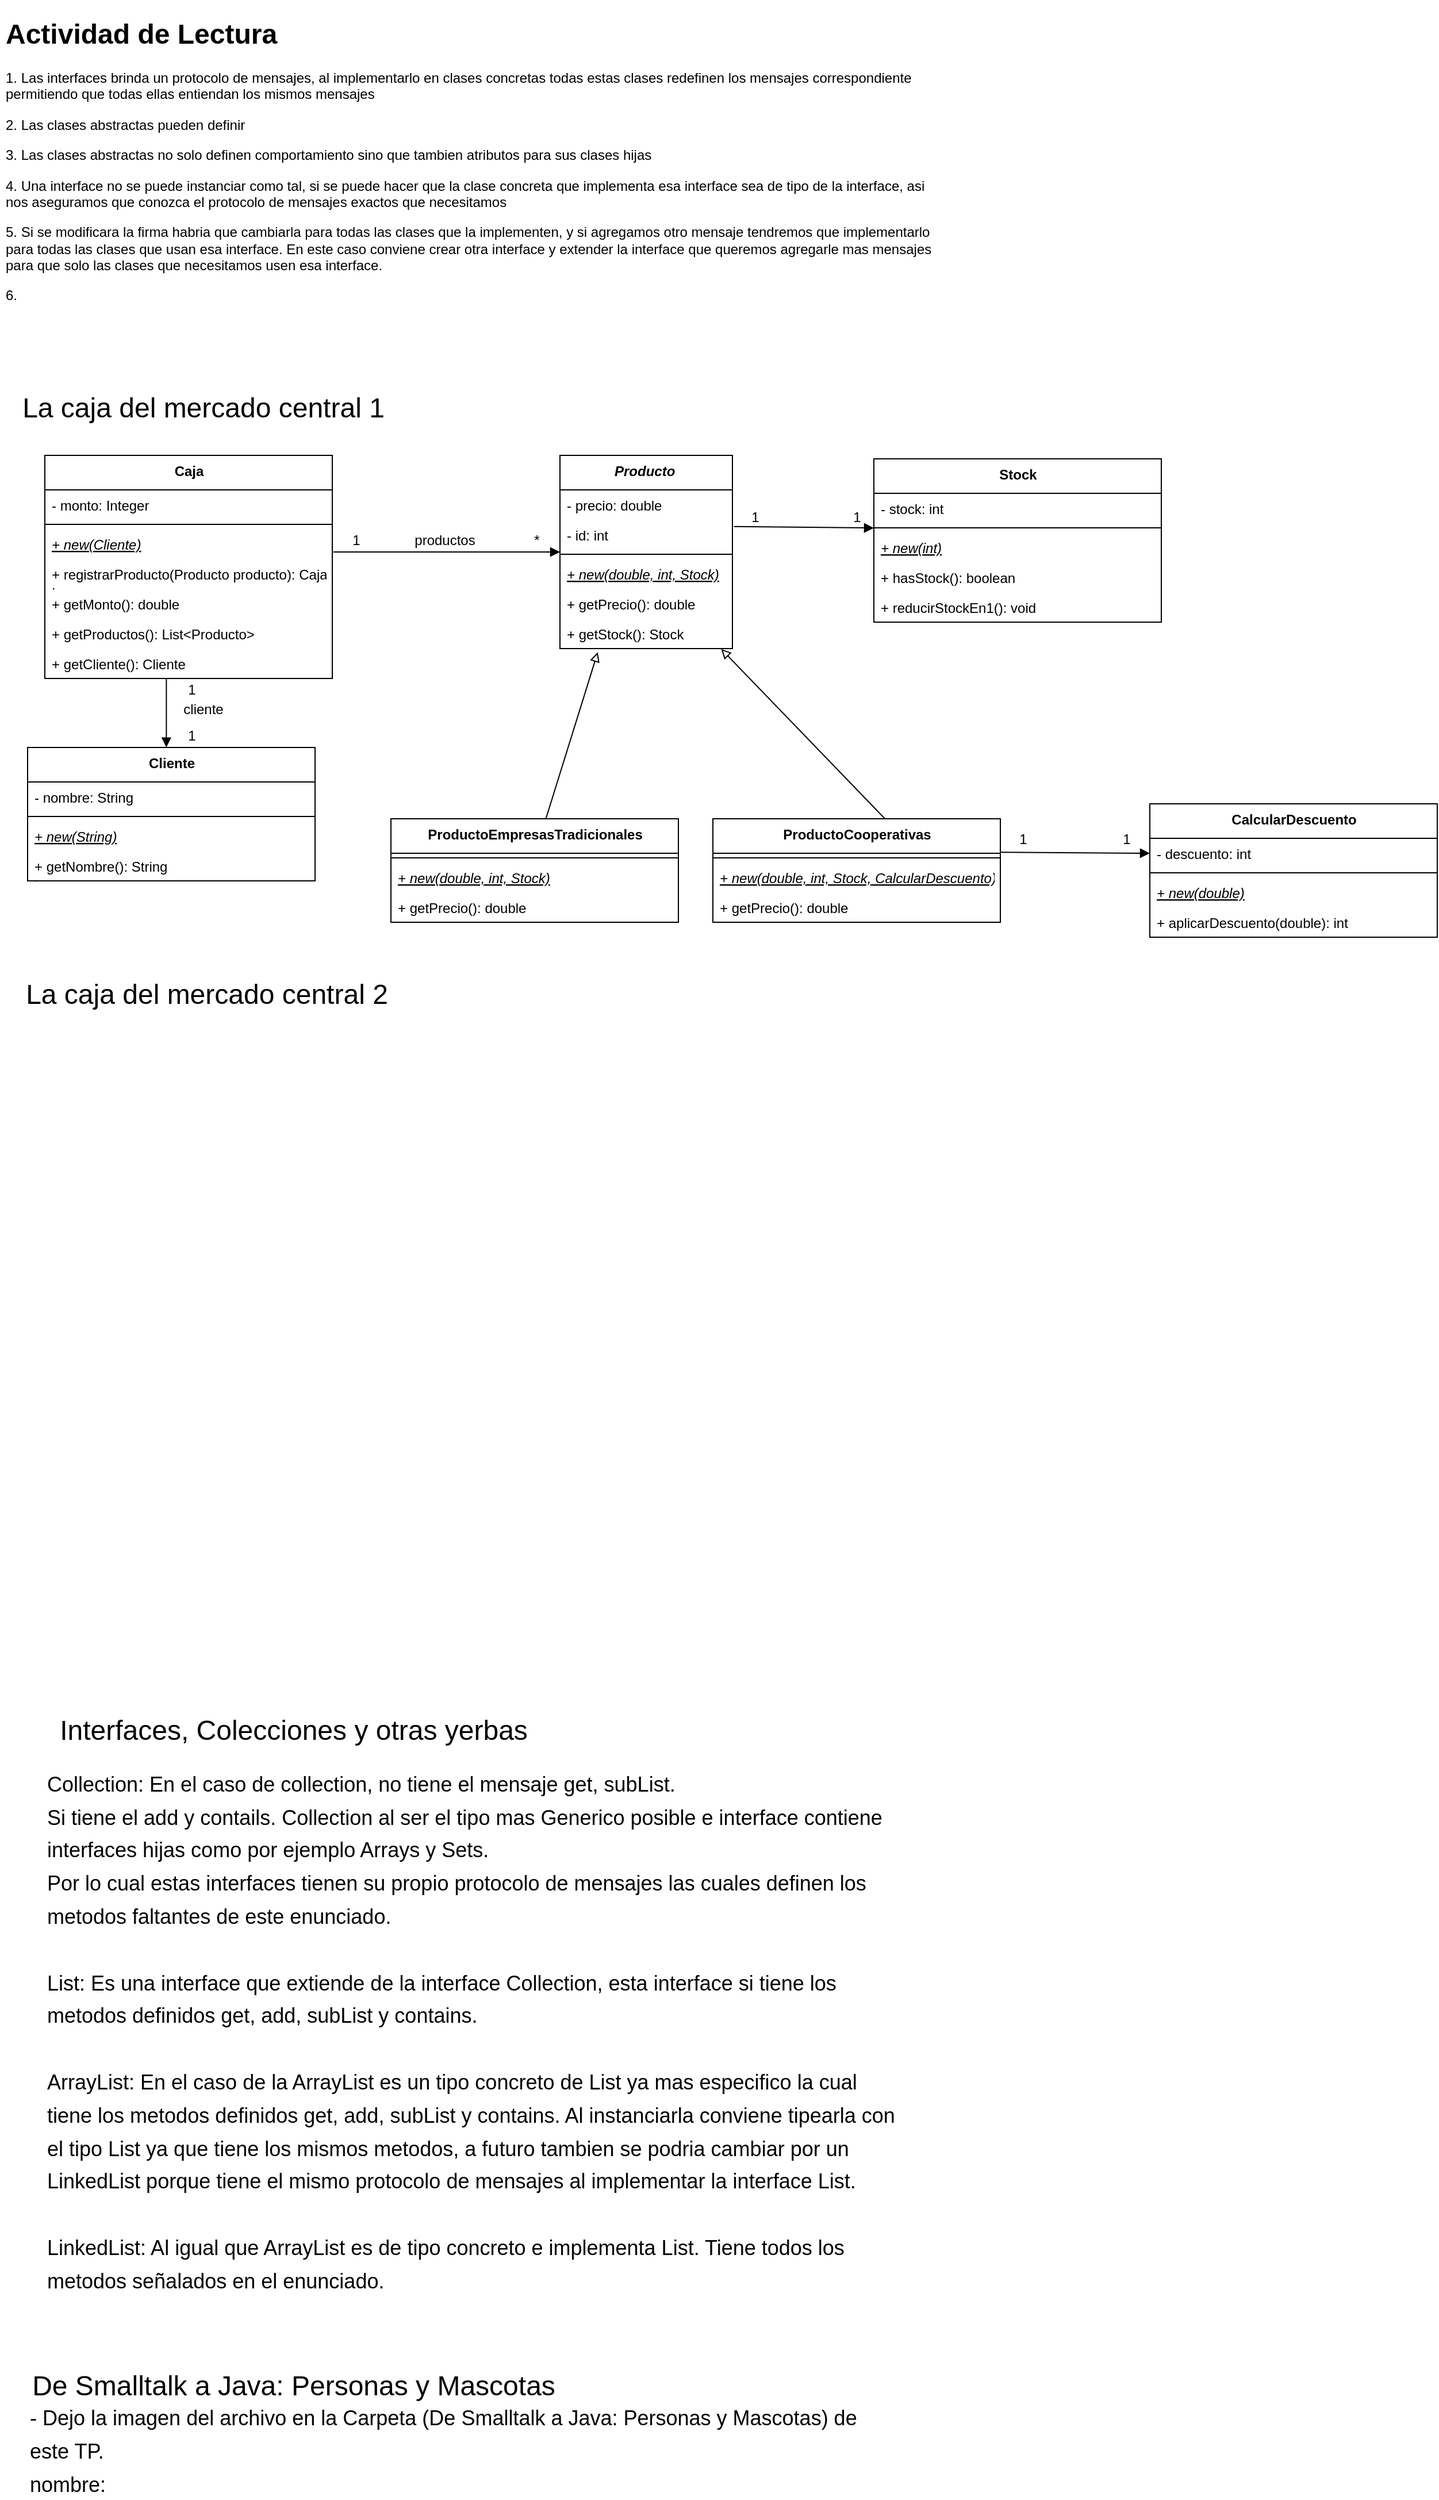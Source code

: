 <mxfile version="17.5.0" type="github">
  <diagram id="h2imKSvwqHgFwFgqD-qL" name="Page-1">
    <mxGraphModel dx="1924" dy="1019" grid="1" gridSize="10" guides="1" tooltips="1" connect="1" arrows="1" fold="1" page="1" pageScale="1" pageWidth="827" pageHeight="1169" math="0" shadow="0">
      <root>
        <mxCell id="0" />
        <mxCell id="1" parent="0" />
        <mxCell id="-CZiWa_femPdXsY6NKQu-2" value="&lt;h1&gt;Actividad de Lectura&lt;/h1&gt;&lt;p&gt;1. Las interfaces brinda un protocolo de mensajes, al implementarlo en clases concretas todas estas clases redefinen los mensajes correspondiente permitiendo que todas ellas entiendan los mismos mensajes&lt;/p&gt;&lt;p&gt;2. Las clases abstractas pueden definir&amp;nbsp;&lt;/p&gt;&lt;p&gt;3. Las clases abstractas no solo definen comportamiento sino que tambien atributos para sus clases hijas&lt;/p&gt;&lt;p&gt;4. Una interface no se puede instanciar como tal, si se puede hacer que la clase concreta que implementa esa interface sea de tipo de la interface, asi nos aseguramos que conozca el protocolo de mensajes exactos que necesitamos&lt;/p&gt;&lt;p&gt;5. Si se modificara la firma habria que cambiarla para todas las clases que la implementen, y si agregamos otro mensaje tendremos que implementarlo para todas las clases que usan esa interface. En este caso conviene crear otra interface y extender la interface que queremos agregarle mas mensajes para que solo las clases que necesitamos usen esa interface.&lt;/p&gt;&lt;p&gt;6.&lt;/p&gt;" style="text;html=1;strokeColor=none;fillColor=none;spacing=5;spacingTop=-20;whiteSpace=wrap;overflow=hidden;rounded=0;" parent="1" vertex="1">
          <mxGeometry y="10" width="820" height="320" as="geometry" />
        </mxCell>
        <mxCell id="-CZiWa_femPdXsY6NKQu-3" value="&lt;font style=&quot;font-size: 24px&quot;&gt;La caja del mercado central 1&lt;/font&gt;" style="text;html=1;strokeColor=none;fillColor=none;align=center;verticalAlign=middle;whiteSpace=wrap;rounded=0;" parent="1" vertex="1">
          <mxGeometry x="7" y="340" width="340" height="30" as="geometry" />
        </mxCell>
        <mxCell id="-CZiWa_femPdXsY6NKQu-32" style="edgeStyle=none;orthogonalLoop=1;jettySize=auto;html=1;exitX=1;exitY=1;exitDx=0;exitDy=0;endArrow=none;endFill=0;rounded=0;entryX=0.999;entryY=0.808;entryDx=0;entryDy=0;entryPerimeter=0;startArrow=block;startFill=1;" parent="1" source="-CZiWa_femPdXsY6NKQu-37" edge="1">
          <mxGeometry relative="1" as="geometry">
            <mxPoint x="289.997" y="479.998" as="targetPoint" />
            <mxPoint x="482.21" y="480.422" as="sourcePoint" />
          </mxGeometry>
        </mxCell>
        <mxCell id="-CZiWa_femPdXsY6NKQu-33" style="edgeStyle=none;orthogonalLoop=1;jettySize=auto;html=1;endArrow=none;endFill=0;rounded=0;entryX=0.5;entryY=0;entryDx=0;entryDy=0;startArrow=block;startFill=0;exitX=0.219;exitY=1.122;exitDx=0;exitDy=0;exitPerimeter=0;" parent="1" source="gRFT-Wpe63Sl7lDczQc_-70" edge="1">
          <mxGeometry relative="1" as="geometry">
            <mxPoint x="473.5" y="716" as="targetPoint" />
            <mxPoint x="542.149" y="485.402" as="sourcePoint" />
          </mxGeometry>
        </mxCell>
        <mxCell id="-CZiWa_femPdXsY6NKQu-34" style="edgeStyle=none;orthogonalLoop=1;jettySize=auto;html=1;endArrow=none;endFill=0;rounded=0;entryX=0.5;entryY=0;entryDx=0;entryDy=0;startArrow=block;startFill=0;exitX=0.935;exitY=1.015;exitDx=0;exitDy=0;exitPerimeter=0;" parent="1" source="gRFT-Wpe63Sl7lDczQc_-70" edge="1">
          <mxGeometry relative="1" as="geometry">
            <mxPoint x="773.5" y="716" as="targetPoint" />
            <mxPoint x="651.631" y="485.402" as="sourcePoint" />
          </mxGeometry>
        </mxCell>
        <mxCell id="-CZiWa_femPdXsY6NKQu-36" value="productos" style="text;html=1;strokeColor=none;fillColor=none;align=center;verticalAlign=middle;whiteSpace=wrap;rounded=0;" parent="1" vertex="1">
          <mxGeometry x="367" y="460" width="40" height="20" as="geometry" />
        </mxCell>
        <mxCell id="-CZiWa_femPdXsY6NKQu-37" value="*" style="text;html=1;strokeColor=none;fillColor=none;align=center;verticalAlign=middle;whiteSpace=wrap;rounded=0;" parent="1" vertex="1">
          <mxGeometry x="447" y="460" width="40" height="20" as="geometry" />
        </mxCell>
        <mxCell id="-CZiWa_femPdXsY6NKQu-38" value="1" style="text;html=1;strokeColor=none;fillColor=none;align=center;verticalAlign=middle;whiteSpace=wrap;rounded=0;" parent="1" vertex="1">
          <mxGeometry x="290" y="460" width="40" height="20" as="geometry" />
        </mxCell>
        <mxCell id="vVhiKxb_t9OgOWYi2Gku-13" style="edgeStyle=none;orthogonalLoop=1;jettySize=auto;html=1;exitX=0.481;exitY=-0.001;exitDx=0;exitDy=0;endArrow=none;endFill=0;rounded=0;entryX=0.481;entryY=1.022;entryDx=0;entryDy=0;entryPerimeter=0;startArrow=block;startFill=1;exitPerimeter=0;" parent="1" edge="1">
          <mxGeometry relative="1" as="geometry">
            <mxPoint x="144.68" y="590.572" as="targetPoint" />
            <mxPoint x="144.68" y="649.914" as="sourcePoint" />
          </mxGeometry>
        </mxCell>
        <mxCell id="vVhiKxb_t9OgOWYi2Gku-14" value="cliente" style="text;html=1;strokeColor=none;fillColor=none;align=center;verticalAlign=middle;whiteSpace=wrap;rounded=0;" parent="1" vertex="1">
          <mxGeometry x="157" y="607" width="40" height="20" as="geometry" />
        </mxCell>
        <mxCell id="vVhiKxb_t9OgOWYi2Gku-15" value="1" style="text;html=1;strokeColor=none;fillColor=none;align=center;verticalAlign=middle;whiteSpace=wrap;rounded=0;" parent="1" vertex="1">
          <mxGeometry x="147" y="590" width="40" height="20" as="geometry" />
        </mxCell>
        <mxCell id="vVhiKxb_t9OgOWYi2Gku-16" value="1" style="text;html=1;strokeColor=none;fillColor=none;align=center;verticalAlign=middle;whiteSpace=wrap;rounded=0;" parent="1" vertex="1">
          <mxGeometry x="147" y="630" width="40" height="20" as="geometry" />
        </mxCell>
        <mxCell id="vVhiKxb_t9OgOWYi2Gku-91" value="&lt;font style=&quot;font-size: 24px&quot;&gt;La caja del mercado central 2&lt;/font&gt;" style="text;html=1;strokeColor=none;fillColor=none;align=center;verticalAlign=middle;whiteSpace=wrap;rounded=0;" parent="1" vertex="1">
          <mxGeometry x="10" y="850" width="340" height="30" as="geometry" />
        </mxCell>
        <mxCell id="vVhiKxb_t9OgOWYi2Gku-92" value="&lt;font style=&quot;font-size: 24px&quot;&gt;Interfaces, Colecciones y otras yerbas&lt;/font&gt;" style="text;html=1;strokeColor=none;fillColor=none;align=center;verticalAlign=middle;whiteSpace=wrap;rounded=0;" parent="1" vertex="1">
          <mxGeometry x="24" y="1490" width="463" height="30" as="geometry" />
        </mxCell>
        <mxCell id="vVhiKxb_t9OgOWYi2Gku-93" value="&lt;font style=&quot;font-size: 18px&quot;&gt;Collection: En el caso de collection, no tiene el mensaje get, subList.&lt;br&gt;Si tiene el add y contails. Collection al ser el tipo mas Generico posible e interface contiene interfaces hijas como por ejemplo Arrays y Sets.&lt;br&gt;Por lo cual estas interfaces tienen su propio protocolo de mensajes las cuales definen los metodos faltantes de este enunciado.&lt;br&gt;&lt;br&gt;List: Es una interface que extiende de la interface Collection, esta interface si tiene los metodos definidos get, add, subList y contains.&lt;br&gt;&lt;br&gt;ArrayList: En el caso de la ArrayList es un tipo concreto de List ya mas especifico la cual tiene los metodos definidos get, add, subList y contains. Al instanciarla conviene tipearla con el tipo List ya que tiene los mismos metodos, a futuro tambien se podria cambiar por un LinkedList porque tiene el mismo protocolo de mensajes al implementar la interface List.&lt;br&gt;&lt;br&gt;LinkedList: Al igual que ArrayList es de tipo concreto e implementa List. Tiene todos los metodos señalados en el enunciado.&lt;br&gt;&lt;br&gt;&lt;/font&gt;" style="text;html=1;strokeColor=none;fillColor=none;align=left;verticalAlign=middle;whiteSpace=wrap;rounded=0;fontSize=24;" parent="1" vertex="1">
          <mxGeometry x="39" y="1760" width="750" height="40" as="geometry" />
        </mxCell>
        <mxCell id="vVhiKxb_t9OgOWYi2Gku-94" value="&lt;font style=&quot;font-size: 24px&quot;&gt;De Smalltalk a Java: Personas y Mascotas&lt;/font&gt;" style="text;html=1;strokeColor=none;fillColor=none;align=center;verticalAlign=middle;whiteSpace=wrap;rounded=0;" parent="1" vertex="1">
          <mxGeometry x="24" y="2060" width="463" height="30" as="geometry" />
        </mxCell>
        <mxCell id="vVhiKxb_t9OgOWYi2Gku-95" value="&lt;font style=&quot;font-size: 18px&quot;&gt;- Dejo la imagen del archivo en la Carpeta (De Smalltalk a Java: Personas y Mascotas) de este TP.&lt;br&gt;nombre:&amp;nbsp;&lt;br&gt;&lt;/font&gt;" style="text;html=1;strokeColor=none;fillColor=none;align=left;verticalAlign=middle;whiteSpace=wrap;rounded=0;fontSize=24;" parent="1" vertex="1">
          <mxGeometry x="24" y="2110" width="750" height="40" as="geometry" />
        </mxCell>
        <mxCell id="gRFT-Wpe63Sl7lDczQc_-9" style="edgeStyle=none;orthogonalLoop=1;jettySize=auto;html=1;exitX=0;exitY=0.516;exitDx=0;exitDy=0;endArrow=none;endFill=0;rounded=0;startArrow=block;startFill=1;exitPerimeter=0;entryX=1.009;entryY=0.228;entryDx=0;entryDy=0;entryPerimeter=0;" edge="1" parent="1" source="gRFT-Wpe63Sl7lDczQc_-62" target="s8EH2hZSlrzV0o0GCKrY-9">
          <mxGeometry relative="1" as="geometry">
            <mxPoint x="700" y="456" as="targetPoint" />
            <mxPoint x="808.935" y="456.126" as="sourcePoint" />
          </mxGeometry>
        </mxCell>
        <mxCell id="gRFT-Wpe63Sl7lDczQc_-10" style="edgeStyle=none;orthogonalLoop=1;jettySize=auto;html=1;exitX=0;exitY=0.5;exitDx=0;exitDy=0;endArrow=none;endFill=0;rounded=0;startArrow=block;startFill=1;entryX=0.998;entryY=0.324;entryDx=0;entryDy=0;entryPerimeter=0;" edge="1" parent="1" source="gRFT-Wpe63Sl7lDczQc_-2" target="gRFT-Wpe63Sl7lDczQc_-52">
          <mxGeometry relative="1" as="geometry">
            <mxPoint x="901.012" y="731.222" as="targetPoint" />
            <mxPoint x="808.935" y="396.126" as="sourcePoint" />
          </mxGeometry>
        </mxCell>
        <mxCell id="gRFT-Wpe63Sl7lDczQc_-13" value="1" style="text;html=1;strokeColor=none;fillColor=none;align=center;verticalAlign=middle;whiteSpace=wrap;rounded=0;" vertex="1" parent="1">
          <mxGeometry x="637" y="440" width="40" height="20" as="geometry" />
        </mxCell>
        <mxCell id="gRFT-Wpe63Sl7lDczQc_-14" value="1" style="text;html=1;strokeColor=none;fillColor=none;align=center;verticalAlign=middle;whiteSpace=wrap;rounded=0;" vertex="1" parent="1">
          <mxGeometry x="723.5" y="440" width="43" height="20" as="geometry" />
        </mxCell>
        <mxCell id="gRFT-Wpe63Sl7lDczQc_-16" value="1" style="text;html=1;strokeColor=none;fillColor=none;align=center;verticalAlign=middle;whiteSpace=wrap;rounded=0;" vertex="1" parent="1">
          <mxGeometry x="870" y="720" width="40" height="20" as="geometry" />
        </mxCell>
        <mxCell id="gRFT-Wpe63Sl7lDczQc_-17" value="1" style="text;html=1;strokeColor=none;fillColor=none;align=center;verticalAlign=middle;whiteSpace=wrap;rounded=0;" vertex="1" parent="1">
          <mxGeometry x="960" y="720" width="40" height="20" as="geometry" />
        </mxCell>
        <mxCell id="gRFT-Wpe63Sl7lDczQc_-18" value="&lt;span style=&quot;font-size: 12px ; font-weight: 700&quot;&gt;Caja&lt;/span&gt;" style="swimlane;fontStyle=0;align=center;verticalAlign=top;childLayout=stackLayout;horizontal=1;startSize=30;horizontalStack=0;resizeParent=1;resizeParentMax=0;resizeLast=0;collapsible=0;marginBottom=0;html=1;labelBackgroundColor=none;labelBorderColor=none;fontSize=11;" vertex="1" parent="1">
          <mxGeometry x="39" y="396" width="250" height="194" as="geometry" />
        </mxCell>
        <mxCell id="gRFT-Wpe63Sl7lDczQc_-30" value="- monto: Integer" style="text;strokeColor=none;fillColor=none;align=left;verticalAlign=top;spacingLeft=4;spacingRight=4;overflow=hidden;rotatable=0;points=[[0,0.5],[1,0.5]];portConstraint=eastwest;" vertex="1" parent="gRFT-Wpe63Sl7lDczQc_-18">
          <mxGeometry y="30" width="250" height="26" as="geometry" />
        </mxCell>
        <mxCell id="gRFT-Wpe63Sl7lDczQc_-21" value="" style="line;strokeWidth=1;fillColor=none;align=left;verticalAlign=middle;spacingTop=-1;spacingLeft=3;spacingRight=3;rotatable=0;labelPosition=right;points=[];portConstraint=eastwest;labelBackgroundColor=none;labelBorderColor=none;fontSize=11;html=1;" vertex="1" parent="gRFT-Wpe63Sl7lDczQc_-18">
          <mxGeometry y="56" width="250" height="8" as="geometry" />
        </mxCell>
        <mxCell id="gRFT-Wpe63Sl7lDczQc_-31" value="+ new(Cliente)" style="text;strokeColor=none;fillColor=none;align=left;verticalAlign=top;spacingLeft=4;spacingRight=4;overflow=hidden;rotatable=0;points=[[0,0.5],[1,0.5]];portConstraint=eastwest;fontStyle=6" vertex="1" parent="gRFT-Wpe63Sl7lDczQc_-18">
          <mxGeometry y="64" width="250" height="26" as="geometry" />
        </mxCell>
        <mxCell id="gRFT-Wpe63Sl7lDczQc_-32" value="+ registrarProducto(Producto producto): Caja&#xa;: " style="text;strokeColor=none;fillColor=none;align=left;verticalAlign=top;spacingLeft=4;spacingRight=4;overflow=hidden;rotatable=0;points=[[0,0.5],[1,0.5]];portConstraint=eastwest;" vertex="1" parent="gRFT-Wpe63Sl7lDczQc_-18">
          <mxGeometry y="90" width="250" height="26" as="geometry" />
        </mxCell>
        <mxCell id="gRFT-Wpe63Sl7lDczQc_-33" value="+ getMonto(): double" style="text;strokeColor=none;fillColor=none;align=left;verticalAlign=top;spacingLeft=4;spacingRight=4;overflow=hidden;rotatable=0;points=[[0,0.5],[1,0.5]];portConstraint=eastwest;" vertex="1" parent="gRFT-Wpe63Sl7lDczQc_-18">
          <mxGeometry y="116" width="250" height="26" as="geometry" />
        </mxCell>
        <mxCell id="gRFT-Wpe63Sl7lDczQc_-34" value="+ getProductos(): List&lt;Producto&gt;" style="text;strokeColor=none;fillColor=none;align=left;verticalAlign=top;spacingLeft=4;spacingRight=4;overflow=hidden;rotatable=0;points=[[0,0.5],[1,0.5]];portConstraint=eastwest;" vertex="1" parent="gRFT-Wpe63Sl7lDczQc_-18">
          <mxGeometry y="142" width="250" height="26" as="geometry" />
        </mxCell>
        <mxCell id="gRFT-Wpe63Sl7lDczQc_-35" value="+ getCliente(): Cliente" style="text;strokeColor=none;fillColor=none;align=left;verticalAlign=top;spacingLeft=4;spacingRight=4;overflow=hidden;rotatable=0;points=[[0,0.5],[1,0.5]];portConstraint=eastwest;" vertex="1" parent="gRFT-Wpe63Sl7lDczQc_-18">
          <mxGeometry y="168" width="250" height="26" as="geometry" />
        </mxCell>
        <mxCell id="gRFT-Wpe63Sl7lDczQc_-36" value="&lt;span style=&quot;font-size: 12px ; font-weight: 700&quot;&gt;Cliente&lt;/span&gt;" style="swimlane;fontStyle=0;align=center;verticalAlign=top;childLayout=stackLayout;horizontal=1;startSize=30;horizontalStack=0;resizeParent=1;resizeParentMax=0;resizeLast=0;collapsible=0;marginBottom=0;html=1;labelBackgroundColor=none;labelBorderColor=none;fontSize=11;" vertex="1" parent="1">
          <mxGeometry x="24" y="650" width="250" height="116" as="geometry" />
        </mxCell>
        <mxCell id="gRFT-Wpe63Sl7lDczQc_-44" value="- nombre: String" style="text;strokeColor=none;fillColor=none;align=left;verticalAlign=top;spacingLeft=4;spacingRight=4;overflow=hidden;rotatable=0;points=[[0,0.5],[1,0.5]];portConstraint=eastwest;" vertex="1" parent="gRFT-Wpe63Sl7lDczQc_-36">
          <mxGeometry y="30" width="250" height="26" as="geometry" />
        </mxCell>
        <mxCell id="gRFT-Wpe63Sl7lDczQc_-38" value="" style="line;strokeWidth=1;fillColor=none;align=left;verticalAlign=middle;spacingTop=-1;spacingLeft=3;spacingRight=3;rotatable=0;labelPosition=right;points=[];portConstraint=eastwest;labelBackgroundColor=none;labelBorderColor=none;fontSize=11;html=1;" vertex="1" parent="gRFT-Wpe63Sl7lDczQc_-36">
          <mxGeometry y="56" width="250" height="8" as="geometry" />
        </mxCell>
        <mxCell id="gRFT-Wpe63Sl7lDczQc_-45" value="+ new(String)" style="text;strokeColor=none;fillColor=none;align=left;verticalAlign=top;spacingLeft=4;spacingRight=4;overflow=hidden;rotatable=0;points=[[0,0.5],[1,0.5]];portConstraint=eastwest;fontStyle=6" vertex="1" parent="gRFT-Wpe63Sl7lDczQc_-36">
          <mxGeometry y="64" width="250" height="26" as="geometry" />
        </mxCell>
        <mxCell id="vVhiKxb_t9OgOWYi2Gku-9" value="+ getNombre(): String&#xa;: " style="text;strokeColor=none;fillColor=none;align=left;verticalAlign=top;spacingLeft=4;spacingRight=4;overflow=hidden;rotatable=0;points=[[0,0.5],[1,0.5]];portConstraint=eastwest;" parent="gRFT-Wpe63Sl7lDczQc_-36" vertex="1">
          <mxGeometry y="90" width="250" height="26" as="geometry" />
        </mxCell>
        <mxCell id="gRFT-Wpe63Sl7lDczQc_-47" value="&lt;span style=&quot;font-size: 12px ; font-weight: 700&quot;&gt;ProductoEmpresasTradicionales&lt;/span&gt;" style="swimlane;fontStyle=0;align=center;verticalAlign=top;childLayout=stackLayout;horizontal=1;startSize=30;horizontalStack=0;resizeParent=1;resizeParentMax=0;resizeLast=0;collapsible=0;marginBottom=0;html=1;labelBackgroundColor=none;labelBorderColor=none;fontSize=11;" vertex="1" parent="1">
          <mxGeometry x="340" y="712" width="250" height="90" as="geometry" />
        </mxCell>
        <mxCell id="gRFT-Wpe63Sl7lDczQc_-49" value="" style="line;strokeWidth=1;fillColor=none;align=left;verticalAlign=middle;spacingTop=-1;spacingLeft=3;spacingRight=3;rotatable=0;labelPosition=right;points=[];portConstraint=eastwest;labelBackgroundColor=none;labelBorderColor=none;fontSize=11;html=1;" vertex="1" parent="gRFT-Wpe63Sl7lDczQc_-47">
          <mxGeometry y="30" width="250" height="8" as="geometry" />
        </mxCell>
        <mxCell id="vVhiKxb_t9OgOWYi2Gku-20" value="+ new(double, int, Stock)" style="text;strokeColor=none;fillColor=none;align=left;verticalAlign=top;spacingLeft=4;spacingRight=4;overflow=hidden;rotatable=0;points=[[0,0.5],[1,0.5]];portConstraint=eastwest;fontStyle=6" parent="gRFT-Wpe63Sl7lDczQc_-47" vertex="1">
          <mxGeometry y="38" width="250" height="26" as="geometry" />
        </mxCell>
        <mxCell id="s8EH2hZSlrzV0o0GCKrY-10" value="+ getPrecio(): double" style="text;strokeColor=none;fillColor=none;align=left;verticalAlign=top;spacingLeft=4;spacingRight=4;overflow=hidden;rotatable=0;points=[[0,0.5],[1,0.5]];portConstraint=eastwest;fontStyle=0" parent="gRFT-Wpe63Sl7lDczQc_-47" vertex="1">
          <mxGeometry y="64" width="250" height="26" as="geometry" />
        </mxCell>
        <mxCell id="gRFT-Wpe63Sl7lDczQc_-52" value="&lt;span style=&quot;font-size: 12px ; font-weight: 700&quot;&gt;ProductoCooperativas&lt;/span&gt;" style="swimlane;fontStyle=0;align=center;verticalAlign=top;childLayout=stackLayout;horizontal=1;startSize=30;horizontalStack=0;resizeParent=1;resizeParentMax=0;resizeLast=0;collapsible=0;marginBottom=0;html=1;labelBackgroundColor=none;labelBorderColor=none;fontSize=11;" vertex="1" parent="1">
          <mxGeometry x="620" y="712" width="250" height="90" as="geometry" />
        </mxCell>
        <mxCell id="gRFT-Wpe63Sl7lDczQc_-53" value="" style="line;strokeWidth=1;fillColor=none;align=left;verticalAlign=middle;spacingTop=-1;spacingLeft=3;spacingRight=3;rotatable=0;labelPosition=right;points=[];portConstraint=eastwest;labelBackgroundColor=none;labelBorderColor=none;fontSize=11;html=1;" vertex="1" parent="gRFT-Wpe63Sl7lDczQc_-52">
          <mxGeometry y="30" width="250" height="8" as="geometry" />
        </mxCell>
        <mxCell id="gRFT-Wpe63Sl7lDczQc_-54" value="+ new(double, int, Stock, CalcularDescuento)" style="text;strokeColor=none;fillColor=none;align=left;verticalAlign=top;spacingLeft=4;spacingRight=4;overflow=hidden;rotatable=0;points=[[0,0.5],[1,0.5]];portConstraint=eastwest;fontStyle=6" vertex="1" parent="gRFT-Wpe63Sl7lDczQc_-52">
          <mxGeometry y="38" width="250" height="26" as="geometry" />
        </mxCell>
        <mxCell id="gRFT-Wpe63Sl7lDczQc_-55" value="+ getPrecio(): double" style="text;strokeColor=none;fillColor=none;align=left;verticalAlign=top;spacingLeft=4;spacingRight=4;overflow=hidden;rotatable=0;points=[[0,0.5],[1,0.5]];portConstraint=eastwest;fontStyle=0" vertex="1" parent="gRFT-Wpe63Sl7lDczQc_-52">
          <mxGeometry y="64" width="250" height="26" as="geometry" />
        </mxCell>
        <mxCell id="gRFT-Wpe63Sl7lDczQc_-56" value="&lt;span style=&quot;font-size: 12px ; font-weight: 700&quot;&gt;CalcularDescuento&lt;/span&gt;" style="swimlane;fontStyle=0;align=center;verticalAlign=top;childLayout=stackLayout;horizontal=1;startSize=30;horizontalStack=0;resizeParent=1;resizeParentMax=0;resizeLast=0;collapsible=0;marginBottom=0;html=1;labelBackgroundColor=none;labelBorderColor=none;fontSize=11;" vertex="1" parent="1">
          <mxGeometry x="1000" y="699" width="250" height="116" as="geometry" />
        </mxCell>
        <mxCell id="gRFT-Wpe63Sl7lDczQc_-2" value="- descuento: int" style="text;strokeColor=none;fillColor=none;align=left;verticalAlign=top;spacingLeft=4;spacingRight=4;overflow=hidden;rotatable=0;points=[[0,0.5],[1,0.5]];portConstraint=eastwest;" vertex="1" parent="gRFT-Wpe63Sl7lDczQc_-56">
          <mxGeometry y="30" width="250" height="26" as="geometry" />
        </mxCell>
        <mxCell id="gRFT-Wpe63Sl7lDczQc_-57" value="" style="line;strokeWidth=1;fillColor=none;align=left;verticalAlign=middle;spacingTop=-1;spacingLeft=3;spacingRight=3;rotatable=0;labelPosition=right;points=[];portConstraint=eastwest;labelBackgroundColor=none;labelBorderColor=none;fontSize=11;html=1;" vertex="1" parent="gRFT-Wpe63Sl7lDczQc_-56">
          <mxGeometry y="56" width="250" height="8" as="geometry" />
        </mxCell>
        <mxCell id="gRFT-Wpe63Sl7lDczQc_-58" value="+ new(double)" style="text;strokeColor=none;fillColor=none;align=left;verticalAlign=top;spacingLeft=4;spacingRight=4;overflow=hidden;rotatable=0;points=[[0,0.5],[1,0.5]];portConstraint=eastwest;fontStyle=6" vertex="1" parent="gRFT-Wpe63Sl7lDczQc_-56">
          <mxGeometry y="64" width="250" height="26" as="geometry" />
        </mxCell>
        <mxCell id="gRFT-Wpe63Sl7lDczQc_-59" value="+ aplicarDescuento(double): int" style="text;strokeColor=none;fillColor=none;align=left;verticalAlign=top;spacingLeft=4;spacingRight=4;overflow=hidden;rotatable=0;points=[[0,0.5],[1,0.5]];portConstraint=eastwest;fontStyle=0" vertex="1" parent="gRFT-Wpe63Sl7lDczQc_-56">
          <mxGeometry y="90" width="250" height="26" as="geometry" />
        </mxCell>
        <mxCell id="gRFT-Wpe63Sl7lDczQc_-60" value="&lt;span style=&quot;font-size: 12px ; font-weight: 700&quot;&gt;Stock&lt;/span&gt;" style="swimlane;fontStyle=0;align=center;verticalAlign=top;childLayout=stackLayout;horizontal=1;startSize=30;horizontalStack=0;resizeParent=1;resizeParentMax=0;resizeLast=0;collapsible=0;marginBottom=0;html=1;labelBackgroundColor=none;labelBorderColor=none;fontSize=11;" vertex="1" parent="1">
          <mxGeometry x="760" y="399" width="250" height="142" as="geometry" />
        </mxCell>
        <mxCell id="gRFT-Wpe63Sl7lDczQc_-61" value="- stock: int" style="text;strokeColor=none;fillColor=none;align=left;verticalAlign=top;spacingLeft=4;spacingRight=4;overflow=hidden;rotatable=0;points=[[0,0.5],[1,0.5]];portConstraint=eastwest;" vertex="1" parent="gRFT-Wpe63Sl7lDczQc_-60">
          <mxGeometry y="30" width="250" height="26" as="geometry" />
        </mxCell>
        <mxCell id="gRFT-Wpe63Sl7lDczQc_-62" value="" style="line;strokeWidth=1;fillColor=none;align=left;verticalAlign=middle;spacingTop=-1;spacingLeft=3;spacingRight=3;rotatable=0;labelPosition=right;points=[];portConstraint=eastwest;labelBackgroundColor=none;labelBorderColor=none;fontSize=11;html=1;" vertex="1" parent="gRFT-Wpe63Sl7lDczQc_-60">
          <mxGeometry y="56" width="250" height="8" as="geometry" />
        </mxCell>
        <mxCell id="gRFT-Wpe63Sl7lDczQc_-63" value="+ new(int)" style="text;strokeColor=none;fillColor=none;align=left;verticalAlign=top;spacingLeft=4;spacingRight=4;overflow=hidden;rotatable=0;points=[[0,0.5],[1,0.5]];portConstraint=eastwest;fontStyle=6" vertex="1" parent="gRFT-Wpe63Sl7lDczQc_-60">
          <mxGeometry y="64" width="250" height="26" as="geometry" />
        </mxCell>
        <mxCell id="gRFT-Wpe63Sl7lDczQc_-64" value="+ hasStock(): boolean" style="text;strokeColor=none;fillColor=none;align=left;verticalAlign=top;spacingLeft=4;spacingRight=4;overflow=hidden;rotatable=0;points=[[0,0.5],[1,0.5]];portConstraint=eastwest;fontStyle=0" vertex="1" parent="gRFT-Wpe63Sl7lDczQc_-60">
          <mxGeometry y="90" width="250" height="26" as="geometry" />
        </mxCell>
        <mxCell id="gRFT-Wpe63Sl7lDczQc_-15" value="+ reducirStockEn1(): void" style="text;strokeColor=none;fillColor=none;align=left;verticalAlign=top;spacingLeft=4;spacingRight=4;overflow=hidden;rotatable=0;points=[[0,0.5],[1,0.5]];portConstraint=eastwest;" vertex="1" parent="gRFT-Wpe63Sl7lDczQc_-60">
          <mxGeometry y="116" width="250" height="26" as="geometry" />
        </mxCell>
        <mxCell id="gRFT-Wpe63Sl7lDczQc_-65" value="&lt;span style=&quot;font-size: 12px ; font-style: italic ; font-weight: 700&quot;&gt;Producto&amp;nbsp;&lt;/span&gt;" style="swimlane;fontStyle=0;align=center;verticalAlign=top;childLayout=stackLayout;horizontal=1;startSize=30;horizontalStack=0;resizeParent=1;resizeParentMax=0;resizeLast=0;collapsible=0;marginBottom=0;html=1;labelBackgroundColor=none;labelBorderColor=none;fontSize=11;" vertex="1" parent="1">
          <mxGeometry x="487" y="396" width="150" height="168" as="geometry" />
        </mxCell>
        <mxCell id="-CZiWa_femPdXsY6NKQu-6" value="- precio: double" style="text;strokeColor=none;fillColor=none;align=left;verticalAlign=top;spacingLeft=4;spacingRight=4;overflow=hidden;rotatable=0;points=[[0,0.5],[1,0.5]];portConstraint=eastwest;" parent="gRFT-Wpe63Sl7lDczQc_-65" vertex="1">
          <mxGeometry y="30" width="150" height="26" as="geometry" />
        </mxCell>
        <mxCell id="s8EH2hZSlrzV0o0GCKrY-9" value="- id: int" style="text;strokeColor=none;fillColor=none;align=left;verticalAlign=top;spacingLeft=4;spacingRight=4;overflow=hidden;rotatable=0;points=[[0,0.5],[1,0.5]];portConstraint=eastwest;" parent="gRFT-Wpe63Sl7lDczQc_-65" vertex="1">
          <mxGeometry y="56" width="150" height="26" as="geometry" />
        </mxCell>
        <mxCell id="gRFT-Wpe63Sl7lDczQc_-67" value="" style="line;strokeWidth=1;fillColor=none;align=left;verticalAlign=middle;spacingTop=-1;spacingLeft=3;spacingRight=3;rotatable=0;labelPosition=right;points=[];portConstraint=eastwest;labelBackgroundColor=none;labelBorderColor=none;fontSize=11;html=1;" vertex="1" parent="gRFT-Wpe63Sl7lDczQc_-65">
          <mxGeometry y="82" width="150" height="8" as="geometry" />
        </mxCell>
        <mxCell id="vVhiKxb_t9OgOWYi2Gku-17" value="+ new(double, int, Stock)" style="text;strokeColor=none;fillColor=none;align=left;verticalAlign=top;spacingLeft=4;spacingRight=4;overflow=hidden;rotatable=0;points=[[0,0.5],[1,0.5]];portConstraint=eastwest;fontStyle=6" parent="gRFT-Wpe63Sl7lDczQc_-65" vertex="1">
          <mxGeometry y="90" width="150" height="26" as="geometry" />
        </mxCell>
        <mxCell id="gRFT-Wpe63Sl7lDczQc_-69" value="+ getPrecio(): double" style="text;strokeColor=none;fillColor=none;align=left;verticalAlign=top;spacingLeft=4;spacingRight=4;overflow=hidden;rotatable=0;points=[[0,0.5],[1,0.5]];portConstraint=eastwest;fontStyle=0" vertex="1" parent="gRFT-Wpe63Sl7lDczQc_-65">
          <mxGeometry y="116" width="150" height="26" as="geometry" />
        </mxCell>
        <mxCell id="gRFT-Wpe63Sl7lDczQc_-70" value="+ getStock(): Stock" style="text;strokeColor=none;fillColor=none;align=left;verticalAlign=top;spacingLeft=4;spacingRight=4;overflow=hidden;rotatable=0;points=[[0,0.5],[1,0.5]];portConstraint=eastwest;" vertex="1" parent="gRFT-Wpe63Sl7lDczQc_-65">
          <mxGeometry y="142" width="150" height="26" as="geometry" />
        </mxCell>
      </root>
    </mxGraphModel>
  </diagram>
</mxfile>
